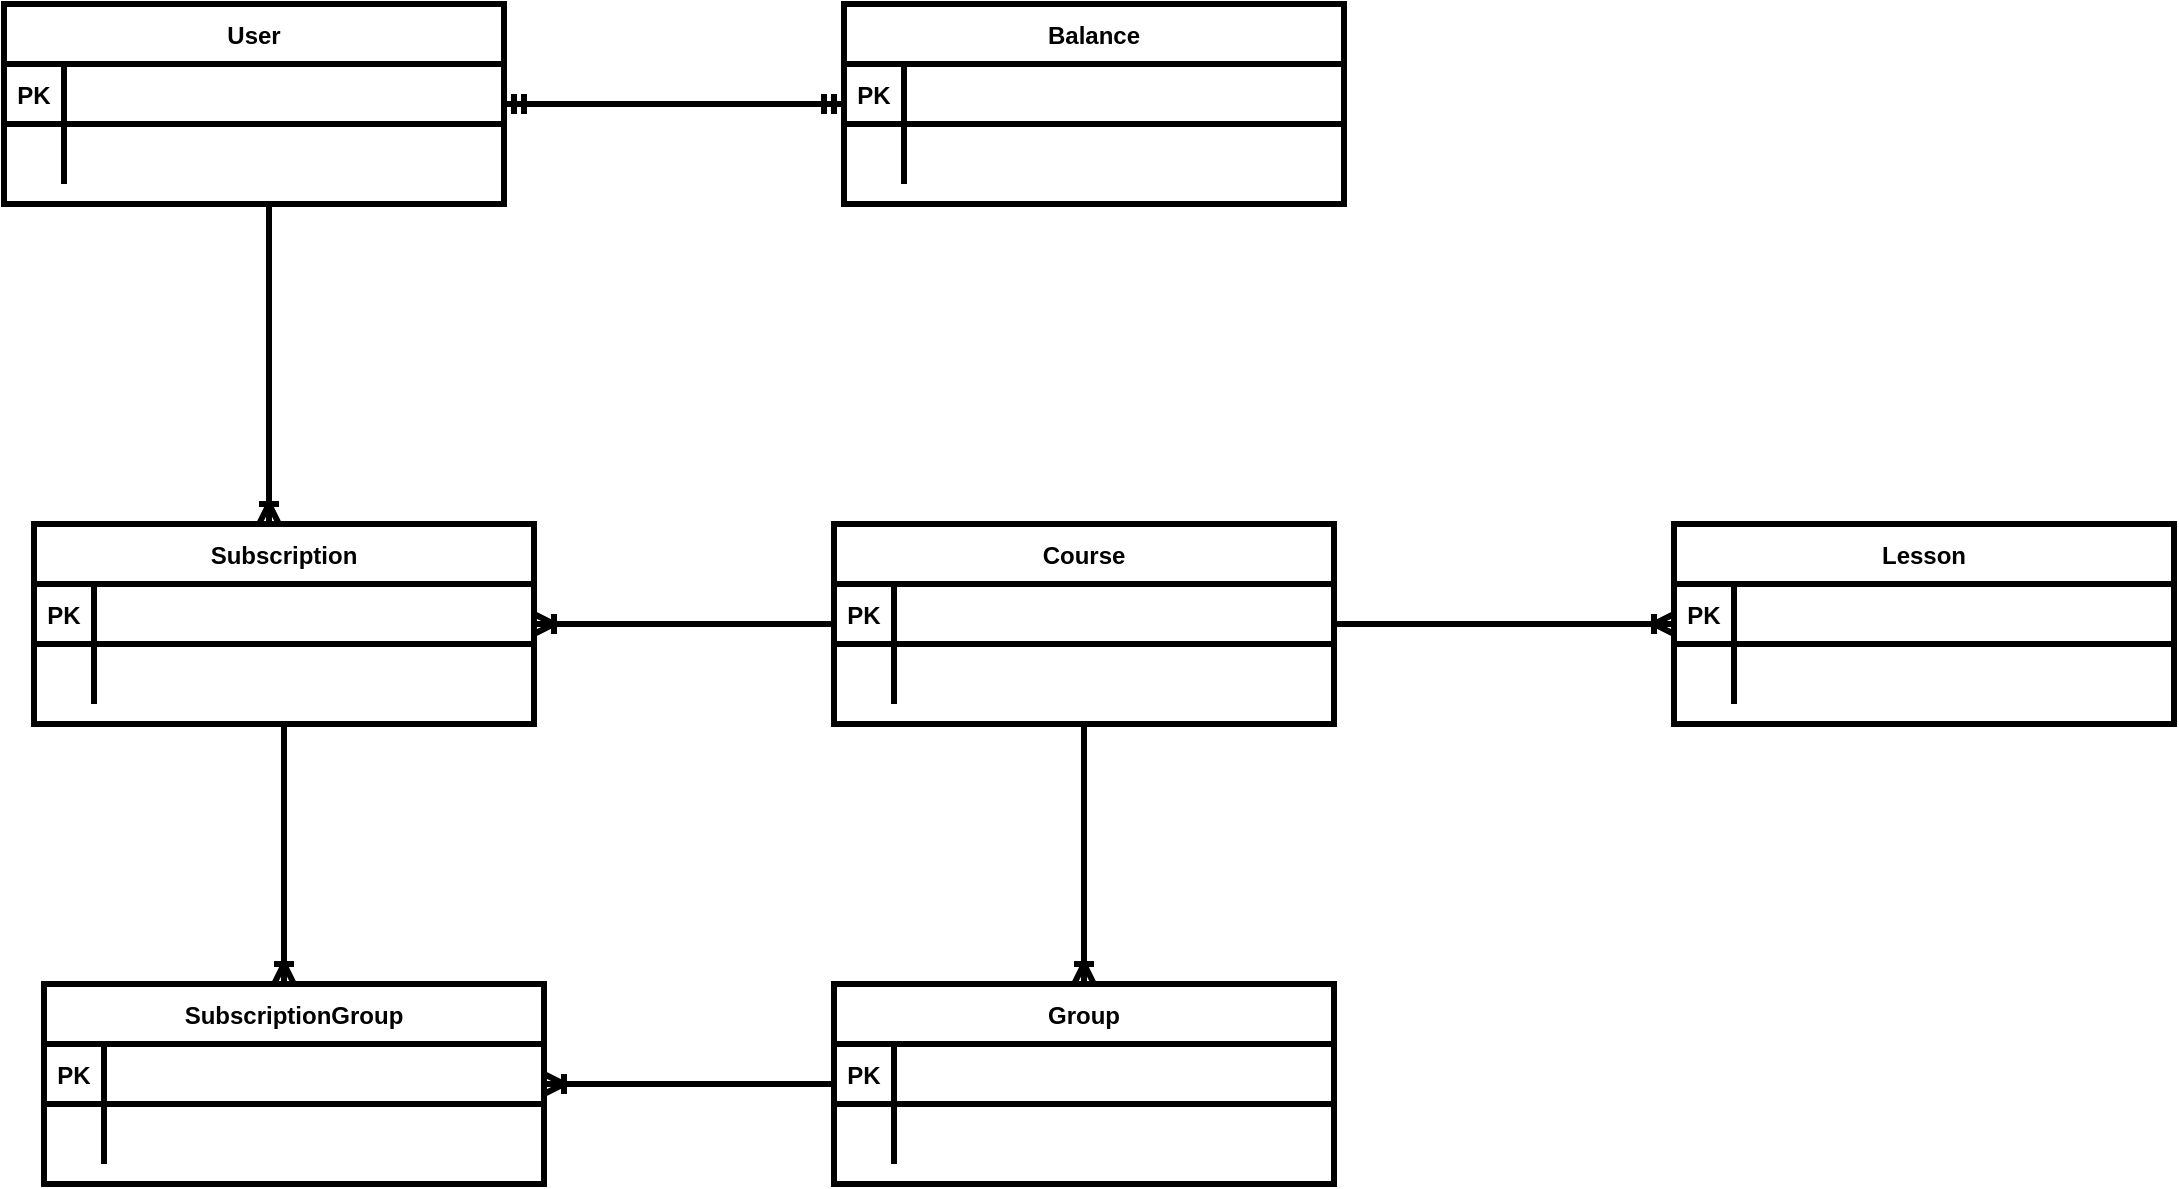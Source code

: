 <mxfile version="24.7.7">
  <diagram id="R2lEEEUBdFMjLlhIrx00" name="Page-1">
    <mxGraphModel dx="1764" dy="962" grid="1" gridSize="10" guides="1" tooltips="1" connect="1" arrows="1" fold="1" page="1" pageScale="1" pageWidth="850" pageHeight="1100" math="0" shadow="0" extFonts="Permanent Marker^https://fonts.googleapis.com/css?family=Permanent+Marker">
      <root>
        <mxCell id="0" />
        <mxCell id="1" parent="0" />
        <mxCell id="C-vyLk0tnHw3VtMMgP7b-23" value="User" style="shape=table;startSize=30;container=1;collapsible=1;childLayout=tableLayout;fixedRows=1;rowLines=0;fontStyle=1;align=center;resizeLast=1;strokeWidth=3;" parent="1" vertex="1">
          <mxGeometry x="90" y="70" width="250" height="100" as="geometry" />
        </mxCell>
        <mxCell id="C-vyLk0tnHw3VtMMgP7b-24" value="" style="shape=partialRectangle;collapsible=0;dropTarget=0;pointerEvents=0;fillColor=none;points=[[0,0.5],[1,0.5]];portConstraint=eastwest;top=0;left=0;right=0;bottom=1;strokeWidth=3;" parent="C-vyLk0tnHw3VtMMgP7b-23" vertex="1">
          <mxGeometry y="30" width="250" height="30" as="geometry" />
        </mxCell>
        <mxCell id="C-vyLk0tnHw3VtMMgP7b-25" value="PK" style="shape=partialRectangle;overflow=hidden;connectable=0;fillColor=none;top=0;left=0;bottom=0;right=0;fontStyle=1;strokeWidth=3;" parent="C-vyLk0tnHw3VtMMgP7b-24" vertex="1">
          <mxGeometry width="30" height="30" as="geometry">
            <mxRectangle width="30" height="30" as="alternateBounds" />
          </mxGeometry>
        </mxCell>
        <mxCell id="C-vyLk0tnHw3VtMMgP7b-26" value="" style="shape=partialRectangle;overflow=hidden;connectable=0;fillColor=none;top=0;left=0;bottom=0;right=0;align=left;spacingLeft=6;fontStyle=5;strokeWidth=3;" parent="C-vyLk0tnHw3VtMMgP7b-24" vertex="1">
          <mxGeometry x="30" width="220" height="30" as="geometry">
            <mxRectangle width="220" height="30" as="alternateBounds" />
          </mxGeometry>
        </mxCell>
        <mxCell id="C-vyLk0tnHw3VtMMgP7b-27" value="" style="shape=partialRectangle;collapsible=0;dropTarget=0;pointerEvents=0;fillColor=none;points=[[0,0.5],[1,0.5]];portConstraint=eastwest;top=0;left=0;right=0;bottom=0;strokeWidth=3;" parent="C-vyLk0tnHw3VtMMgP7b-23" vertex="1">
          <mxGeometry y="60" width="250" height="30" as="geometry" />
        </mxCell>
        <mxCell id="C-vyLk0tnHw3VtMMgP7b-28" value="" style="shape=partialRectangle;overflow=hidden;connectable=0;fillColor=none;top=0;left=0;bottom=0;right=0;strokeWidth=3;" parent="C-vyLk0tnHw3VtMMgP7b-27" vertex="1">
          <mxGeometry width="30" height="30" as="geometry">
            <mxRectangle width="30" height="30" as="alternateBounds" />
          </mxGeometry>
        </mxCell>
        <mxCell id="C-vyLk0tnHw3VtMMgP7b-29" value="" style="shape=partialRectangle;overflow=hidden;connectable=0;fillColor=none;top=0;left=0;bottom=0;right=0;align=left;spacingLeft=6;strokeWidth=3;" parent="C-vyLk0tnHw3VtMMgP7b-27" vertex="1">
          <mxGeometry x="30" width="220" height="30" as="geometry">
            <mxRectangle width="220" height="30" as="alternateBounds" />
          </mxGeometry>
        </mxCell>
        <mxCell id="Yg0CgxWfkmKEHkOaqICu-1" value="Balance" style="shape=table;startSize=30;container=1;collapsible=1;childLayout=tableLayout;fixedRows=1;rowLines=0;fontStyle=1;align=center;resizeLast=1;strokeWidth=3;" parent="1" vertex="1">
          <mxGeometry x="510" y="70" width="250" height="100" as="geometry" />
        </mxCell>
        <mxCell id="Yg0CgxWfkmKEHkOaqICu-2" value="" style="shape=partialRectangle;collapsible=0;dropTarget=0;pointerEvents=0;fillColor=none;points=[[0,0.5],[1,0.5]];portConstraint=eastwest;top=0;left=0;right=0;bottom=1;strokeWidth=3;" parent="Yg0CgxWfkmKEHkOaqICu-1" vertex="1">
          <mxGeometry y="30" width="250" height="30" as="geometry" />
        </mxCell>
        <mxCell id="Yg0CgxWfkmKEHkOaqICu-3" value="PK" style="shape=partialRectangle;overflow=hidden;connectable=0;fillColor=none;top=0;left=0;bottom=0;right=0;fontStyle=1;strokeWidth=3;" parent="Yg0CgxWfkmKEHkOaqICu-2" vertex="1">
          <mxGeometry width="30" height="30" as="geometry">
            <mxRectangle width="30" height="30" as="alternateBounds" />
          </mxGeometry>
        </mxCell>
        <mxCell id="Yg0CgxWfkmKEHkOaqICu-4" value="" style="shape=partialRectangle;overflow=hidden;connectable=0;fillColor=none;top=0;left=0;bottom=0;right=0;align=left;spacingLeft=6;fontStyle=5;strokeWidth=3;" parent="Yg0CgxWfkmKEHkOaqICu-2" vertex="1">
          <mxGeometry x="30" width="220" height="30" as="geometry">
            <mxRectangle width="220" height="30" as="alternateBounds" />
          </mxGeometry>
        </mxCell>
        <mxCell id="Yg0CgxWfkmKEHkOaqICu-5" value="" style="shape=partialRectangle;collapsible=0;dropTarget=0;pointerEvents=0;fillColor=none;points=[[0,0.5],[1,0.5]];portConstraint=eastwest;top=0;left=0;right=0;bottom=0;strokeWidth=3;" parent="Yg0CgxWfkmKEHkOaqICu-1" vertex="1">
          <mxGeometry y="60" width="250" height="30" as="geometry" />
        </mxCell>
        <mxCell id="Yg0CgxWfkmKEHkOaqICu-6" value="" style="shape=partialRectangle;overflow=hidden;connectable=0;fillColor=none;top=0;left=0;bottom=0;right=0;strokeWidth=3;" parent="Yg0CgxWfkmKEHkOaqICu-5" vertex="1">
          <mxGeometry width="30" height="30" as="geometry">
            <mxRectangle width="30" height="30" as="alternateBounds" />
          </mxGeometry>
        </mxCell>
        <mxCell id="Yg0CgxWfkmKEHkOaqICu-7" value="" style="shape=partialRectangle;overflow=hidden;connectable=0;fillColor=none;top=0;left=0;bottom=0;right=0;align=left;spacingLeft=6;strokeWidth=3;" parent="Yg0CgxWfkmKEHkOaqICu-5" vertex="1">
          <mxGeometry x="30" width="220" height="30" as="geometry">
            <mxRectangle width="220" height="30" as="alternateBounds" />
          </mxGeometry>
        </mxCell>
        <mxCell id="Yg0CgxWfkmKEHkOaqICu-9" value="Subscription" style="shape=table;startSize=30;container=1;collapsible=1;childLayout=tableLayout;fixedRows=1;rowLines=0;fontStyle=1;align=center;resizeLast=1;strokeWidth=3;" parent="1" vertex="1">
          <mxGeometry x="105" y="330" width="250" height="100" as="geometry" />
        </mxCell>
        <mxCell id="Yg0CgxWfkmKEHkOaqICu-10" value="" style="shape=partialRectangle;collapsible=0;dropTarget=0;pointerEvents=0;fillColor=none;points=[[0,0.5],[1,0.5]];portConstraint=eastwest;top=0;left=0;right=0;bottom=1;strokeWidth=3;" parent="Yg0CgxWfkmKEHkOaqICu-9" vertex="1">
          <mxGeometry y="30" width="250" height="30" as="geometry" />
        </mxCell>
        <mxCell id="Yg0CgxWfkmKEHkOaqICu-11" value="PK" style="shape=partialRectangle;overflow=hidden;connectable=0;fillColor=none;top=0;left=0;bottom=0;right=0;fontStyle=1;strokeWidth=3;" parent="Yg0CgxWfkmKEHkOaqICu-10" vertex="1">
          <mxGeometry width="30" height="30" as="geometry">
            <mxRectangle width="30" height="30" as="alternateBounds" />
          </mxGeometry>
        </mxCell>
        <mxCell id="Yg0CgxWfkmKEHkOaqICu-12" value="" style="shape=partialRectangle;overflow=hidden;connectable=0;fillColor=none;top=0;left=0;bottom=0;right=0;align=left;spacingLeft=6;fontStyle=5;strokeWidth=3;" parent="Yg0CgxWfkmKEHkOaqICu-10" vertex="1">
          <mxGeometry x="30" width="220" height="30" as="geometry">
            <mxRectangle width="220" height="30" as="alternateBounds" />
          </mxGeometry>
        </mxCell>
        <mxCell id="Yg0CgxWfkmKEHkOaqICu-13" value="" style="shape=partialRectangle;collapsible=0;dropTarget=0;pointerEvents=0;fillColor=none;points=[[0,0.5],[1,0.5]];portConstraint=eastwest;top=0;left=0;right=0;bottom=0;strokeWidth=3;" parent="Yg0CgxWfkmKEHkOaqICu-9" vertex="1">
          <mxGeometry y="60" width="250" height="30" as="geometry" />
        </mxCell>
        <mxCell id="Yg0CgxWfkmKEHkOaqICu-14" value="" style="shape=partialRectangle;overflow=hidden;connectable=0;fillColor=none;top=0;left=0;bottom=0;right=0;strokeWidth=3;" parent="Yg0CgxWfkmKEHkOaqICu-13" vertex="1">
          <mxGeometry width="30" height="30" as="geometry">
            <mxRectangle width="30" height="30" as="alternateBounds" />
          </mxGeometry>
        </mxCell>
        <mxCell id="Yg0CgxWfkmKEHkOaqICu-15" value="" style="shape=partialRectangle;overflow=hidden;connectable=0;fillColor=none;top=0;left=0;bottom=0;right=0;align=left;spacingLeft=6;strokeWidth=3;" parent="Yg0CgxWfkmKEHkOaqICu-13" vertex="1">
          <mxGeometry x="30" width="220" height="30" as="geometry">
            <mxRectangle width="220" height="30" as="alternateBounds" />
          </mxGeometry>
        </mxCell>
        <mxCell id="Yg0CgxWfkmKEHkOaqICu-16" value="Course" style="shape=table;startSize=30;container=1;collapsible=1;childLayout=tableLayout;fixedRows=1;rowLines=0;fontStyle=1;align=center;resizeLast=1;strokeWidth=3;" parent="1" vertex="1">
          <mxGeometry x="505" y="330" width="250" height="100" as="geometry" />
        </mxCell>
        <mxCell id="Yg0CgxWfkmKEHkOaqICu-17" value="" style="shape=partialRectangle;collapsible=0;dropTarget=0;pointerEvents=0;fillColor=none;points=[[0,0.5],[1,0.5]];portConstraint=eastwest;top=0;left=0;right=0;bottom=1;strokeWidth=3;" parent="Yg0CgxWfkmKEHkOaqICu-16" vertex="1">
          <mxGeometry y="30" width="250" height="30" as="geometry" />
        </mxCell>
        <mxCell id="Yg0CgxWfkmKEHkOaqICu-18" value="PK" style="shape=partialRectangle;overflow=hidden;connectable=0;fillColor=none;top=0;left=0;bottom=0;right=0;fontStyle=1;strokeWidth=3;" parent="Yg0CgxWfkmKEHkOaqICu-17" vertex="1">
          <mxGeometry width="30" height="30" as="geometry">
            <mxRectangle width="30" height="30" as="alternateBounds" />
          </mxGeometry>
        </mxCell>
        <mxCell id="Yg0CgxWfkmKEHkOaqICu-19" value="" style="shape=partialRectangle;overflow=hidden;connectable=0;fillColor=none;top=0;left=0;bottom=0;right=0;align=left;spacingLeft=6;fontStyle=5;strokeWidth=3;" parent="Yg0CgxWfkmKEHkOaqICu-17" vertex="1">
          <mxGeometry x="30" width="220" height="30" as="geometry">
            <mxRectangle width="220" height="30" as="alternateBounds" />
          </mxGeometry>
        </mxCell>
        <mxCell id="Yg0CgxWfkmKEHkOaqICu-20" value="" style="shape=partialRectangle;collapsible=0;dropTarget=0;pointerEvents=0;fillColor=none;points=[[0,0.5],[1,0.5]];portConstraint=eastwest;top=0;left=0;right=0;bottom=0;strokeWidth=3;" parent="Yg0CgxWfkmKEHkOaqICu-16" vertex="1">
          <mxGeometry y="60" width="250" height="30" as="geometry" />
        </mxCell>
        <mxCell id="Yg0CgxWfkmKEHkOaqICu-21" value="" style="shape=partialRectangle;overflow=hidden;connectable=0;fillColor=none;top=0;left=0;bottom=0;right=0;strokeWidth=3;" parent="Yg0CgxWfkmKEHkOaqICu-20" vertex="1">
          <mxGeometry width="30" height="30" as="geometry">
            <mxRectangle width="30" height="30" as="alternateBounds" />
          </mxGeometry>
        </mxCell>
        <mxCell id="Yg0CgxWfkmKEHkOaqICu-22" value="" style="shape=partialRectangle;overflow=hidden;connectable=0;fillColor=none;top=0;left=0;bottom=0;right=0;align=left;spacingLeft=6;strokeWidth=3;" parent="Yg0CgxWfkmKEHkOaqICu-20" vertex="1">
          <mxGeometry x="30" width="220" height="30" as="geometry">
            <mxRectangle width="220" height="30" as="alternateBounds" />
          </mxGeometry>
        </mxCell>
        <mxCell id="Yg0CgxWfkmKEHkOaqICu-23" value="Lesson" style="shape=table;startSize=30;container=1;collapsible=1;childLayout=tableLayout;fixedRows=1;rowLines=0;fontStyle=1;align=center;resizeLast=1;strokeWidth=3;" parent="1" vertex="1">
          <mxGeometry x="925" y="330" width="250" height="100" as="geometry" />
        </mxCell>
        <mxCell id="Yg0CgxWfkmKEHkOaqICu-24" value="" style="shape=partialRectangle;collapsible=0;dropTarget=0;pointerEvents=0;fillColor=none;points=[[0,0.5],[1,0.5]];portConstraint=eastwest;top=0;left=0;right=0;bottom=1;strokeWidth=3;" parent="Yg0CgxWfkmKEHkOaqICu-23" vertex="1">
          <mxGeometry y="30" width="250" height="30" as="geometry" />
        </mxCell>
        <mxCell id="Yg0CgxWfkmKEHkOaqICu-25" value="PK" style="shape=partialRectangle;overflow=hidden;connectable=0;fillColor=none;top=0;left=0;bottom=0;right=0;fontStyle=1;strokeWidth=3;" parent="Yg0CgxWfkmKEHkOaqICu-24" vertex="1">
          <mxGeometry width="30" height="30" as="geometry">
            <mxRectangle width="30" height="30" as="alternateBounds" />
          </mxGeometry>
        </mxCell>
        <mxCell id="Yg0CgxWfkmKEHkOaqICu-26" value="" style="shape=partialRectangle;overflow=hidden;connectable=0;fillColor=none;top=0;left=0;bottom=0;right=0;align=left;spacingLeft=6;fontStyle=5;strokeWidth=3;" parent="Yg0CgxWfkmKEHkOaqICu-24" vertex="1">
          <mxGeometry x="30" width="220" height="30" as="geometry">
            <mxRectangle width="220" height="30" as="alternateBounds" />
          </mxGeometry>
        </mxCell>
        <mxCell id="Yg0CgxWfkmKEHkOaqICu-27" value="" style="shape=partialRectangle;collapsible=0;dropTarget=0;pointerEvents=0;fillColor=none;points=[[0,0.5],[1,0.5]];portConstraint=eastwest;top=0;left=0;right=0;bottom=0;strokeWidth=3;" parent="Yg0CgxWfkmKEHkOaqICu-23" vertex="1">
          <mxGeometry y="60" width="250" height="30" as="geometry" />
        </mxCell>
        <mxCell id="Yg0CgxWfkmKEHkOaqICu-28" value="" style="shape=partialRectangle;overflow=hidden;connectable=0;fillColor=none;top=0;left=0;bottom=0;right=0;strokeWidth=3;" parent="Yg0CgxWfkmKEHkOaqICu-27" vertex="1">
          <mxGeometry width="30" height="30" as="geometry">
            <mxRectangle width="30" height="30" as="alternateBounds" />
          </mxGeometry>
        </mxCell>
        <mxCell id="Yg0CgxWfkmKEHkOaqICu-29" value="" style="shape=partialRectangle;overflow=hidden;connectable=0;fillColor=none;top=0;left=0;bottom=0;right=0;align=left;spacingLeft=6;strokeWidth=3;" parent="Yg0CgxWfkmKEHkOaqICu-27" vertex="1">
          <mxGeometry x="30" width="220" height="30" as="geometry">
            <mxRectangle width="220" height="30" as="alternateBounds" />
          </mxGeometry>
        </mxCell>
        <mxCell id="Yg0CgxWfkmKEHkOaqICu-30" value="Group" style="shape=table;startSize=30;container=1;collapsible=1;childLayout=tableLayout;fixedRows=1;rowLines=0;fontStyle=1;align=center;resizeLast=1;strokeWidth=3;" parent="1" vertex="1">
          <mxGeometry x="505" y="560" width="250" height="100" as="geometry" />
        </mxCell>
        <mxCell id="Yg0CgxWfkmKEHkOaqICu-31" value="" style="shape=partialRectangle;collapsible=0;dropTarget=0;pointerEvents=0;fillColor=none;points=[[0,0.5],[1,0.5]];portConstraint=eastwest;top=0;left=0;right=0;bottom=1;strokeWidth=3;" parent="Yg0CgxWfkmKEHkOaqICu-30" vertex="1">
          <mxGeometry y="30" width="250" height="30" as="geometry" />
        </mxCell>
        <mxCell id="Yg0CgxWfkmKEHkOaqICu-32" value="PK" style="shape=partialRectangle;overflow=hidden;connectable=0;fillColor=none;top=0;left=0;bottom=0;right=0;fontStyle=1;strokeWidth=3;" parent="Yg0CgxWfkmKEHkOaqICu-31" vertex="1">
          <mxGeometry width="30" height="30" as="geometry">
            <mxRectangle width="30" height="30" as="alternateBounds" />
          </mxGeometry>
        </mxCell>
        <mxCell id="Yg0CgxWfkmKEHkOaqICu-33" value="" style="shape=partialRectangle;overflow=hidden;connectable=0;fillColor=none;top=0;left=0;bottom=0;right=0;align=left;spacingLeft=6;fontStyle=5;strokeWidth=3;" parent="Yg0CgxWfkmKEHkOaqICu-31" vertex="1">
          <mxGeometry x="30" width="220" height="30" as="geometry">
            <mxRectangle width="220" height="30" as="alternateBounds" />
          </mxGeometry>
        </mxCell>
        <mxCell id="Yg0CgxWfkmKEHkOaqICu-34" value="" style="shape=partialRectangle;collapsible=0;dropTarget=0;pointerEvents=0;fillColor=none;points=[[0,0.5],[1,0.5]];portConstraint=eastwest;top=0;left=0;right=0;bottom=0;strokeWidth=3;" parent="Yg0CgxWfkmKEHkOaqICu-30" vertex="1">
          <mxGeometry y="60" width="250" height="30" as="geometry" />
        </mxCell>
        <mxCell id="Yg0CgxWfkmKEHkOaqICu-35" value="" style="shape=partialRectangle;overflow=hidden;connectable=0;fillColor=none;top=0;left=0;bottom=0;right=0;strokeWidth=3;" parent="Yg0CgxWfkmKEHkOaqICu-34" vertex="1">
          <mxGeometry width="30" height="30" as="geometry">
            <mxRectangle width="30" height="30" as="alternateBounds" />
          </mxGeometry>
        </mxCell>
        <mxCell id="Yg0CgxWfkmKEHkOaqICu-36" value="" style="shape=partialRectangle;overflow=hidden;connectable=0;fillColor=none;top=0;left=0;bottom=0;right=0;align=left;spacingLeft=6;strokeWidth=3;" parent="Yg0CgxWfkmKEHkOaqICu-34" vertex="1">
          <mxGeometry x="30" width="220" height="30" as="geometry">
            <mxRectangle width="220" height="30" as="alternateBounds" />
          </mxGeometry>
        </mxCell>
        <mxCell id="Yg0CgxWfkmKEHkOaqICu-37" value="" style="edgeStyle=entityRelationEdgeStyle;fontSize=12;html=1;endArrow=ERmandOne;startArrow=ERmandOne;rounded=0;strokeWidth=3;" parent="1" source="C-vyLk0tnHw3VtMMgP7b-23" target="Yg0CgxWfkmKEHkOaqICu-1" edge="1">
          <mxGeometry width="100" height="100" relative="1" as="geometry">
            <mxPoint x="320" y="170" as="sourcePoint" />
            <mxPoint x="420" y="70" as="targetPoint" />
          </mxGeometry>
        </mxCell>
        <mxCell id="Yg0CgxWfkmKEHkOaqICu-38" value="" style="edgeStyle=elbowEdgeStyle;fontSize=12;html=1;endArrow=ERoneToMany;rounded=0;strokeWidth=3;" parent="1" source="C-vyLk0tnHw3VtMMgP7b-23" target="Yg0CgxWfkmKEHkOaqICu-9" edge="1">
          <mxGeometry width="100" height="100" relative="1" as="geometry">
            <mxPoint x="360" y="340" as="sourcePoint" />
            <mxPoint x="460" y="240" as="targetPoint" />
          </mxGeometry>
        </mxCell>
        <mxCell id="Yg0CgxWfkmKEHkOaqICu-40" value="" style="edgeStyle=elbowEdgeStyle;fontSize=12;html=1;endArrow=ERoneToMany;rounded=0;strokeWidth=3;" parent="1" source="Yg0CgxWfkmKEHkOaqICu-16" target="Yg0CgxWfkmKEHkOaqICu-23" edge="1">
          <mxGeometry width="100" height="100" relative="1" as="geometry">
            <mxPoint x="965" y="470" as="sourcePoint" />
            <mxPoint x="1065" y="370" as="targetPoint" />
          </mxGeometry>
        </mxCell>
        <mxCell id="Yg0CgxWfkmKEHkOaqICu-44" value="" style="edgeStyle=elbowEdgeStyle;fontSize=12;html=1;endArrow=ERoneToMany;rounded=0;strokeWidth=3;" parent="1" source="Yg0CgxWfkmKEHkOaqICu-9" target="0w2HNlnoCOU8uaBdjSlB-2" edge="1">
          <mxGeometry width="100" height="100" relative="1" as="geometry">
            <mxPoint x="220" y="510" as="sourcePoint" />
            <mxPoint x="330" y="480" as="targetPoint" />
            <Array as="points">
              <mxPoint x="260" y="570" />
            </Array>
          </mxGeometry>
        </mxCell>
        <mxCell id="Yg0CgxWfkmKEHkOaqICu-45" value="" style="edgeStyle=elbowEdgeStyle;fontSize=12;html=1;endArrow=ERoneToMany;rounded=0;strokeWidth=3;" parent="1" source="Yg0CgxWfkmKEHkOaqICu-16" target="Yg0CgxWfkmKEHkOaqICu-30" edge="1">
          <mxGeometry width="100" height="100" relative="1" as="geometry">
            <mxPoint x="525" y="500" as="sourcePoint" />
            <mxPoint x="680" y="540" as="targetPoint" />
          </mxGeometry>
        </mxCell>
        <mxCell id="0w2HNlnoCOU8uaBdjSlB-2" value="SubscriptionGroup" style="shape=table;startSize=30;container=1;collapsible=1;childLayout=tableLayout;fixedRows=1;rowLines=0;fontStyle=1;align=center;resizeLast=1;strokeWidth=3;" parent="1" vertex="1">
          <mxGeometry x="110" y="560" width="250" height="100" as="geometry" />
        </mxCell>
        <mxCell id="0w2HNlnoCOU8uaBdjSlB-3" value="" style="shape=partialRectangle;collapsible=0;dropTarget=0;pointerEvents=0;fillColor=none;points=[[0,0.5],[1,0.5]];portConstraint=eastwest;top=0;left=0;right=0;bottom=1;strokeWidth=3;" parent="0w2HNlnoCOU8uaBdjSlB-2" vertex="1">
          <mxGeometry y="30" width="250" height="30" as="geometry" />
        </mxCell>
        <mxCell id="0w2HNlnoCOU8uaBdjSlB-4" value="PK" style="shape=partialRectangle;overflow=hidden;connectable=0;fillColor=none;top=0;left=0;bottom=0;right=0;fontStyle=1;strokeWidth=3;" parent="0w2HNlnoCOU8uaBdjSlB-3" vertex="1">
          <mxGeometry width="30" height="30" as="geometry">
            <mxRectangle width="30" height="30" as="alternateBounds" />
          </mxGeometry>
        </mxCell>
        <mxCell id="0w2HNlnoCOU8uaBdjSlB-5" value="" style="shape=partialRectangle;overflow=hidden;connectable=0;fillColor=none;top=0;left=0;bottom=0;right=0;align=left;spacingLeft=6;fontStyle=5;strokeWidth=3;" parent="0w2HNlnoCOU8uaBdjSlB-3" vertex="1">
          <mxGeometry x="30" width="220" height="30" as="geometry">
            <mxRectangle width="220" height="30" as="alternateBounds" />
          </mxGeometry>
        </mxCell>
        <mxCell id="0w2HNlnoCOU8uaBdjSlB-6" value="" style="shape=partialRectangle;collapsible=0;dropTarget=0;pointerEvents=0;fillColor=none;points=[[0,0.5],[1,0.5]];portConstraint=eastwest;top=0;left=0;right=0;bottom=0;strokeWidth=3;" parent="0w2HNlnoCOU8uaBdjSlB-2" vertex="1">
          <mxGeometry y="60" width="250" height="30" as="geometry" />
        </mxCell>
        <mxCell id="0w2HNlnoCOU8uaBdjSlB-7" value="" style="shape=partialRectangle;overflow=hidden;connectable=0;fillColor=none;top=0;left=0;bottom=0;right=0;strokeWidth=3;" parent="0w2HNlnoCOU8uaBdjSlB-6" vertex="1">
          <mxGeometry width="30" height="30" as="geometry">
            <mxRectangle width="30" height="30" as="alternateBounds" />
          </mxGeometry>
        </mxCell>
        <mxCell id="0w2HNlnoCOU8uaBdjSlB-8" value="" style="shape=partialRectangle;overflow=hidden;connectable=0;fillColor=none;top=0;left=0;bottom=0;right=0;align=left;spacingLeft=6;strokeWidth=3;" parent="0w2HNlnoCOU8uaBdjSlB-6" vertex="1">
          <mxGeometry x="30" width="220" height="30" as="geometry">
            <mxRectangle width="220" height="30" as="alternateBounds" />
          </mxGeometry>
        </mxCell>
        <mxCell id="0w2HNlnoCOU8uaBdjSlB-9" value="" style="edgeStyle=entityRelationEdgeStyle;fontSize=12;html=1;endArrow=ERoneToMany;rounded=0;strokeWidth=3;" parent="1" source="Yg0CgxWfkmKEHkOaqICu-30" target="0w2HNlnoCOU8uaBdjSlB-2" edge="1">
          <mxGeometry width="100" height="100" relative="1" as="geometry">
            <mxPoint x="355.0" y="510" as="sourcePoint" />
            <mxPoint x="500.0" y="510" as="targetPoint" />
          </mxGeometry>
        </mxCell>
        <mxCell id="0w2HNlnoCOU8uaBdjSlB-10" value="" style="edgeStyle=entityRelationEdgeStyle;fontSize=12;html=1;endArrow=ERoneToMany;rounded=0;strokeWidth=3;" parent="1" source="Yg0CgxWfkmKEHkOaqICu-16" target="Yg0CgxWfkmKEHkOaqICu-9" edge="1">
          <mxGeometry width="100" height="100" relative="1" as="geometry">
            <mxPoint x="390" y="560" as="sourcePoint" />
            <mxPoint x="490" y="460" as="targetPoint" />
          </mxGeometry>
        </mxCell>
      </root>
    </mxGraphModel>
  </diagram>
</mxfile>
